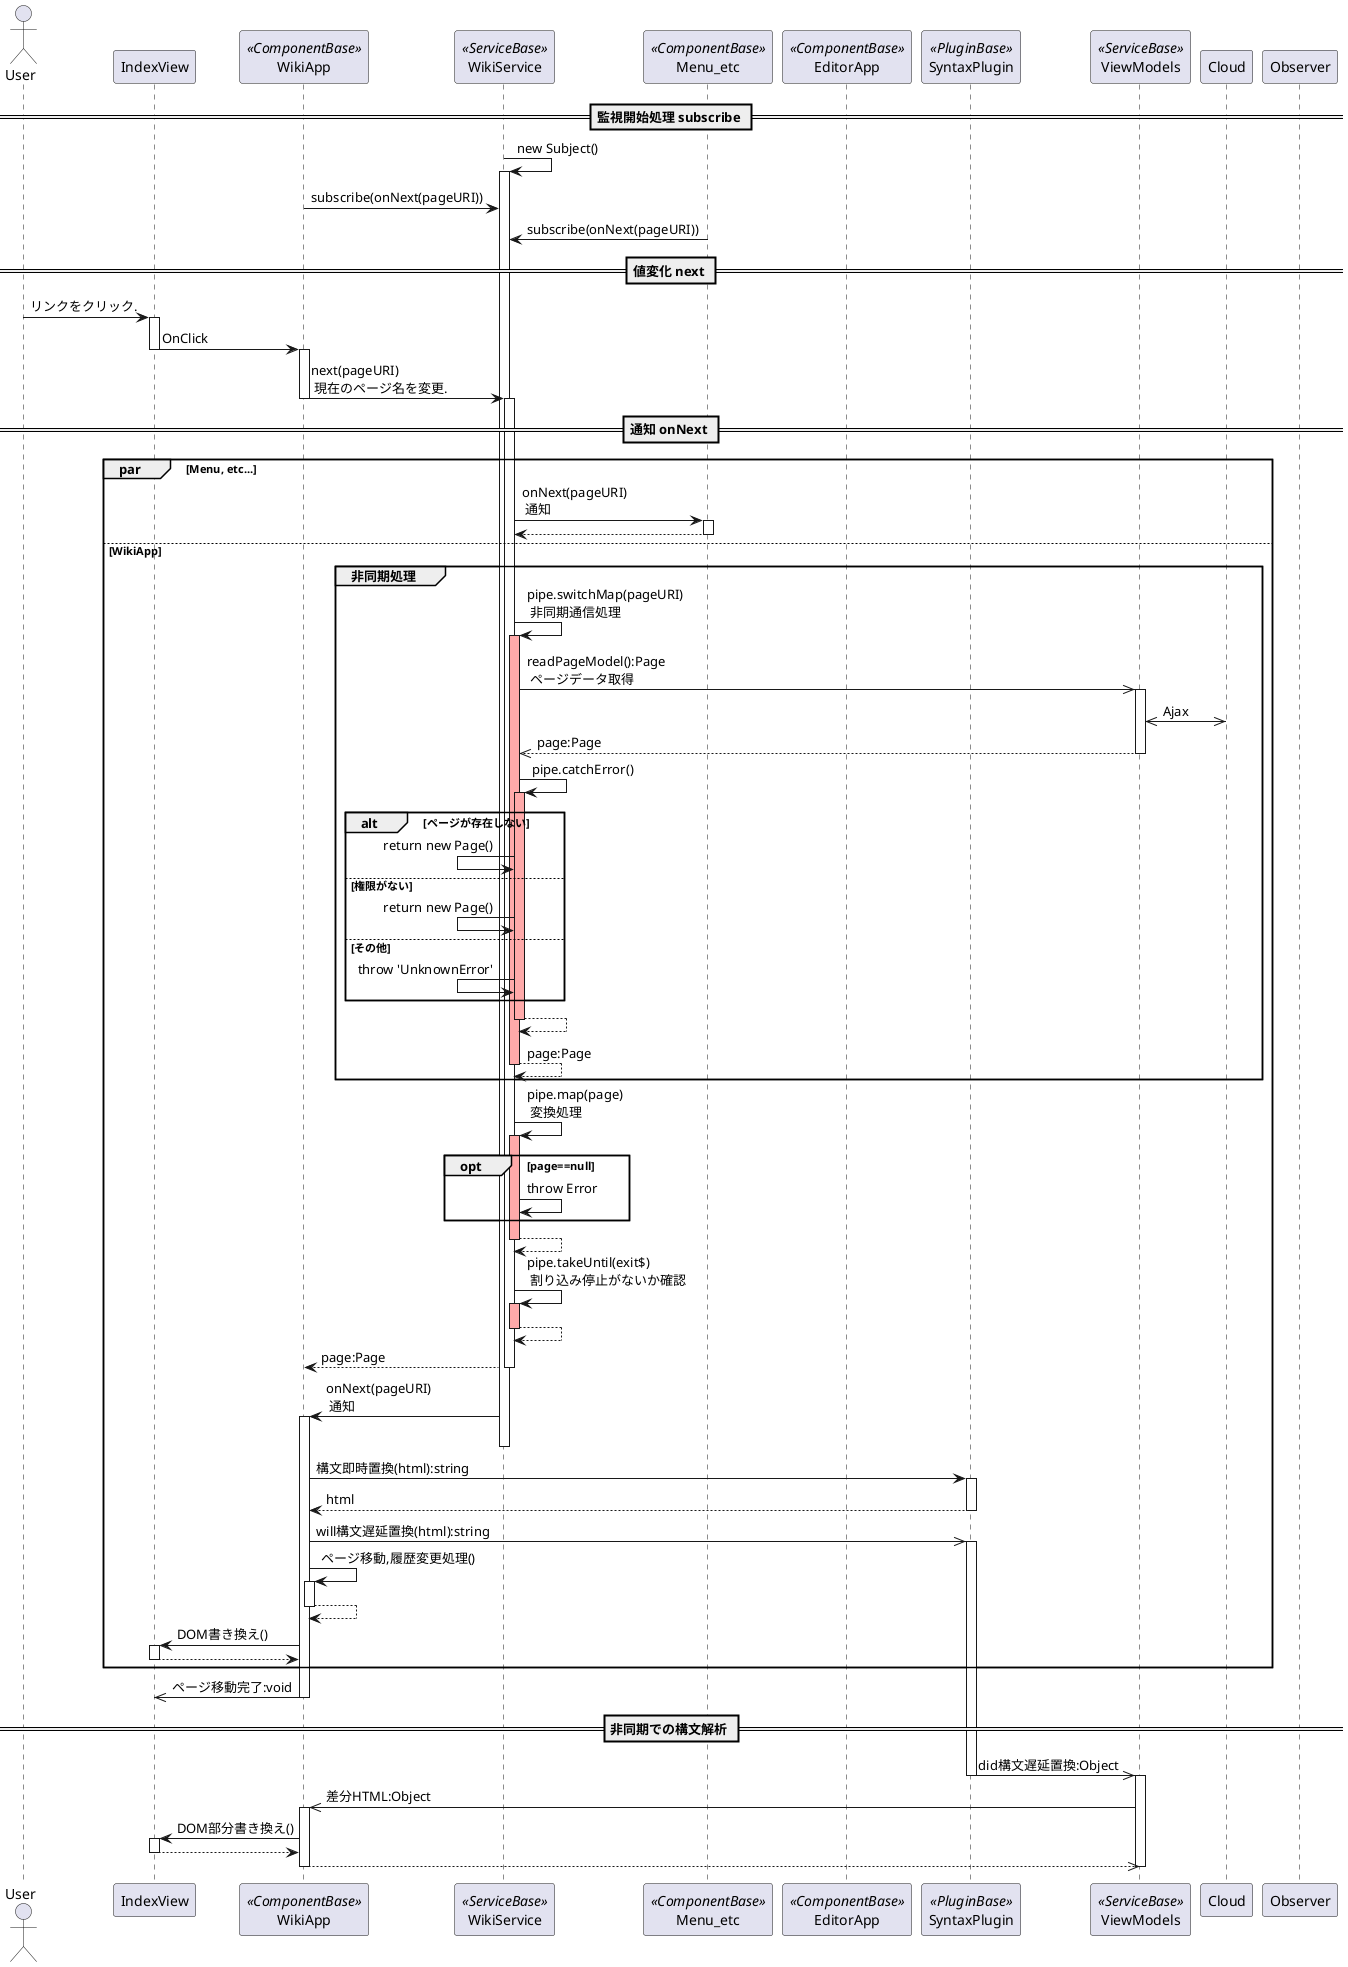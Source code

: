 @startuml Wiki

actor User
participant IndexView as Index
participant WikiApp as WikiApp <<ComponentBase>>
participant WikiService as WikiService <<ServiceBase>>
participant Menu_etc as Menu <<ComponentBase>>
participant EditorApp as EditorApp <<ComponentBase>>
participant SyntaxPlugin as SyntaxPlugin <<PluginBase>>
participant ViewModels as modelsService <<ServiceBase>>
participant Cloud
participant Observer

== 監視開始処理 subscribe ==
WikiService -> WikiService++ : new Subject()
WikiApp -> WikiService : subscribe(onNext(pageURI))
Menu -> WikiService : subscribe(onNext(pageURI))
== 値変化 next ==

User -> Index : リンクをクリック.
activate Index
    Index -> WikiApp : OnClick
    deactivate Index
activate WikiApp
    WikiApp -> WikiService : next(pageURI)\n 現在のページ名を変更.
    deactivate WikiApp

== 通知 onNext ==

activate WikiService
    par Menu, etc...
        WikiService -> Menu++ : onNext(pageURI)\n 通知
            return
    else WikiApp
        group 非同期処理
            WikiService -> WikiService++ #ffaaaa : pipe.switchMap(pageURI)\n 非同期通信処理
                WikiService ->> modelsService++ : readPageModel():Page\n ページデータ取得
                    modelsService <<->> Cloud : Ajax
                    return page:Page
                WikiService -> WikiService++ #ffaaaa : pipe.catchError()
                    alt ページが存在しない
                        WikiService <- WikiService : return new Page()
                    else 権限がない
                        WikiService <- WikiService : return new Page()
                    else その他
                        WikiService <- WikiService : throw 'UnknownError'
                    end
                    return
                return page:Page
            end
        WikiService -> WikiService++ #ffaaaa : pipe.map(page)\n 変換処理
            opt page==null
                WikiService -> WikiService : throw Error
            end
            return
        WikiService -> WikiService++ #ffaaaa : pipe.takeUntil(exit$)\n 割り込み停止がないか確認
            return
        return page:Page
    WikiService -> WikiApp++ : onNext(pageURI)\n 通知
            ' return
    deactivate WikiService
        WikiApp -> SyntaxPlugin++ : 構文即時置換(html):string
            return html
        WikiApp ->> SyntaxPlugin : will構文遅延置換(html):string
            activate SyntaxPlugin
        WikiApp -> WikiApp++ : ページ移動,履歴変更処理()
            return
        WikiApp -> Index++ : DOM書き換え()
            return
    end
        Index <<- WikiApp-- : ページ移動完了:void
        ' deactivate WikiApp
    deactivate Index

== 非同期での構文解析 ==

modelsService <<- SyntaxPlugin-- : did構文遅延置換:Object
    activate modelsService
    modelsService ->> WikiApp++ : 差分HTML:Object
        WikiApp -> Index++ : DOM部分書き換え()
            return
        return
    deactivate modelsService

' == section ==
' SyntaxPlugin -> WikiApp : htmlを置換.
' WikiApp -> modelsService : next 表示中のhtmlを変更.
' modelsService -> WikiApp : onNext Observer通知(html)
' WikiApp -> Index : DOM書き換え(html)

@enduml

@startuml memo
actor User
participant IndexView as Index
participant WikiApp as WikiApp <<ComponentBase>>
' participant EditorApp as EditorApp <<ComponentBase>>
participant SyntaxPlugin as SyntaxPlugin <<PluginBase>>
participant Models as modelsService <<ServiceBase>>
participant ViewModelObserver
participant Cloud

User -> Index++ : リンクをクリック.
    Index ->> WikiApp++ : ページ移動():void
        WikiApp ->> WikiApp++ : ページデータ取得():Page
            WikiApp ->> modelsService++ : readPageModel():Page
                modelsService ->> Cloud : Ajax
                return
            return
        return
    return

Cloud -> modelsService++ : Ajax done
    modelsService -> ViewModelObserver++ : next ページデータ変更.
    deactivate modelsService

ViewModelObserver -> WikiApp++ : onNext ページデータ変更された.
    WikiApp -> SyntaxPlugin++ : 構文置換(html):string
        return html
    WikiApp <-> Index : DOM書き換え()
return
deactivate ViewModelObserver


@enduml
